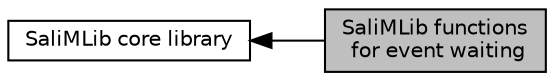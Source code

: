 digraph "SaliMLib functions for event waiting"
{
  edge [fontname="Helvetica",fontsize="10",labelfontname="Helvetica",labelfontsize="10"];
  node [fontname="Helvetica",fontsize="10",shape=record];
  rankdir=LR;
  Node1 [label="SaliMLib core library",height=0.2,width=0.4,color="black", fillcolor="white", style="filled",URL="$group___c_plus_plus_part.html"];
  Node0 [label="SaliMLib functions\l for event waiting",height=0.2,width=0.4,color="black", fillcolor="grey75", style="filled", fontcolor="black"];
  Node1->Node0 [shape=plaintext, dir="back", style="solid"];
}
